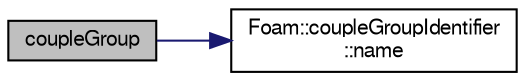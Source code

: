 digraph "coupleGroup"
{
  bgcolor="transparent";
  edge [fontname="FreeSans",fontsize="10",labelfontname="FreeSans",labelfontsize="10"];
  node [fontname="FreeSans",fontsize="10",shape=record];
  rankdir="LR";
  Node2291 [label="coupleGroup",height=0.2,width=0.4,color="black", fillcolor="grey75", style="filled", fontcolor="black"];
  Node2291 -> Node2292 [color="midnightblue",fontsize="10",style="solid",fontname="FreeSans"];
  Node2292 [label="Foam::coupleGroupIdentifier\l::name",height=0.2,width=0.4,color="black",URL="$a27118.html#ade4113569ef0db70665fded275a5e38e",tooltip="Name of patchGroup. "];
}
